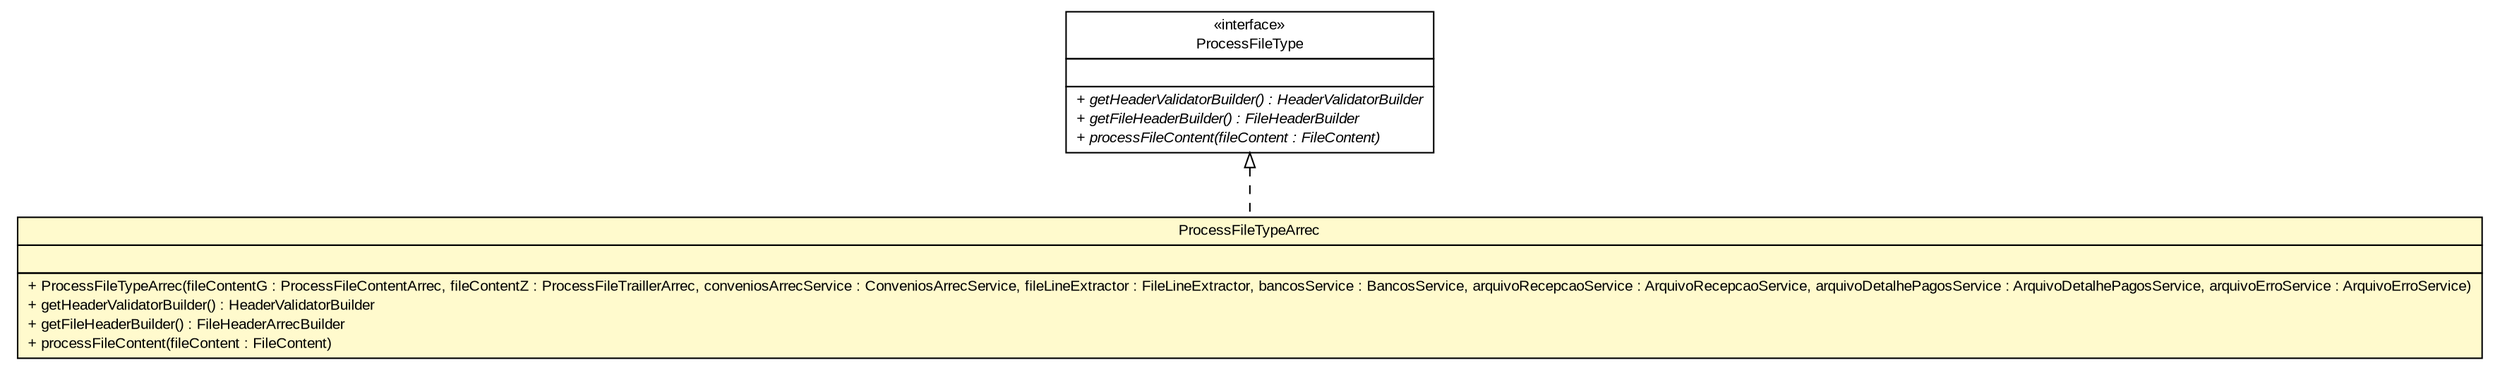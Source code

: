 #!/usr/local/bin/dot
#
# Class diagram 
# Generated by UMLGraph version R5_6 (http://www.umlgraph.org/)
#

digraph G {
	edge [fontname="arial",fontsize=10,labelfontname="arial",labelfontsize=10];
	node [fontname="arial",fontsize=10,shape=plaintext];
	nodesep=0.25;
	ranksep=0.5;
	// br.gov.to.sefaz.arr.processamento.type.ProcessFileTypeArrec
	c136402 [label=<<table title="br.gov.to.sefaz.arr.processamento.type.ProcessFileTypeArrec" border="0" cellborder="1" cellspacing="0" cellpadding="2" port="p" bgcolor="lemonChiffon" href="./ProcessFileTypeArrec.html">
		<tr><td><table border="0" cellspacing="0" cellpadding="1">
<tr><td align="center" balign="center"> ProcessFileTypeArrec </td></tr>
		</table></td></tr>
		<tr><td><table border="0" cellspacing="0" cellpadding="1">
<tr><td align="left" balign="left">  </td></tr>
		</table></td></tr>
		<tr><td><table border="0" cellspacing="0" cellpadding="1">
<tr><td align="left" balign="left"> + ProcessFileTypeArrec(fileContentG : ProcessFileContentArrec, fileContentZ : ProcessFileTraillerArrec, conveniosArrecService : ConveniosArrecService, fileLineExtractor : FileLineExtractor, bancosService : BancosService, arquivoRecepcaoService : ArquivoRecepcaoService, arquivoDetalhePagosService : ArquivoDetalhePagosService, arquivoErroService : ArquivoErroService) </td></tr>
<tr><td align="left" balign="left"> + getHeaderValidatorBuilder() : HeaderValidatorBuilder </td></tr>
<tr><td align="left" balign="left"> + getFileHeaderBuilder() : FileHeaderArrecBuilder </td></tr>
<tr><td align="left" balign="left"> + processFileContent(fileContent : FileContent) </td></tr>
		</table></td></tr>
		</table>>, URL="./ProcessFileTypeArrec.html", fontname="arial", fontcolor="black", fontsize=10.0];
	// br.gov.to.sefaz.arr.processamento.type.ProcessFileType
	c136403 [label=<<table title="br.gov.to.sefaz.arr.processamento.type.ProcessFileType" border="0" cellborder="1" cellspacing="0" cellpadding="2" port="p" href="./ProcessFileType.html">
		<tr><td><table border="0" cellspacing="0" cellpadding="1">
<tr><td align="center" balign="center"> &#171;interface&#187; </td></tr>
<tr><td align="center" balign="center"> ProcessFileType </td></tr>
		</table></td></tr>
		<tr><td><table border="0" cellspacing="0" cellpadding="1">
<tr><td align="left" balign="left">  </td></tr>
		</table></td></tr>
		<tr><td><table border="0" cellspacing="0" cellpadding="1">
<tr><td align="left" balign="left"><font face="arial italic" point-size="10.0"> + getHeaderValidatorBuilder() : HeaderValidatorBuilder </font></td></tr>
<tr><td align="left" balign="left"><font face="arial italic" point-size="10.0"> + getFileHeaderBuilder() : FileHeaderBuilder </font></td></tr>
<tr><td align="left" balign="left"><font face="arial italic" point-size="10.0"> + processFileContent(fileContent : FileContent) </font></td></tr>
		</table></td></tr>
		</table>>, URL="./ProcessFileType.html", fontname="arial", fontcolor="black", fontsize=10.0];
	//br.gov.to.sefaz.arr.processamento.type.ProcessFileTypeArrec implements br.gov.to.sefaz.arr.processamento.type.ProcessFileType
	c136403:p -> c136402:p [dir=back,arrowtail=empty,style=dashed];
}


